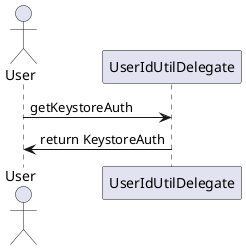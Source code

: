 @startuml

actor User as u
u->"UserIdUtilDelegate" as r : getKeystoreAuth
r->u : return KeystoreAuth

@enduml